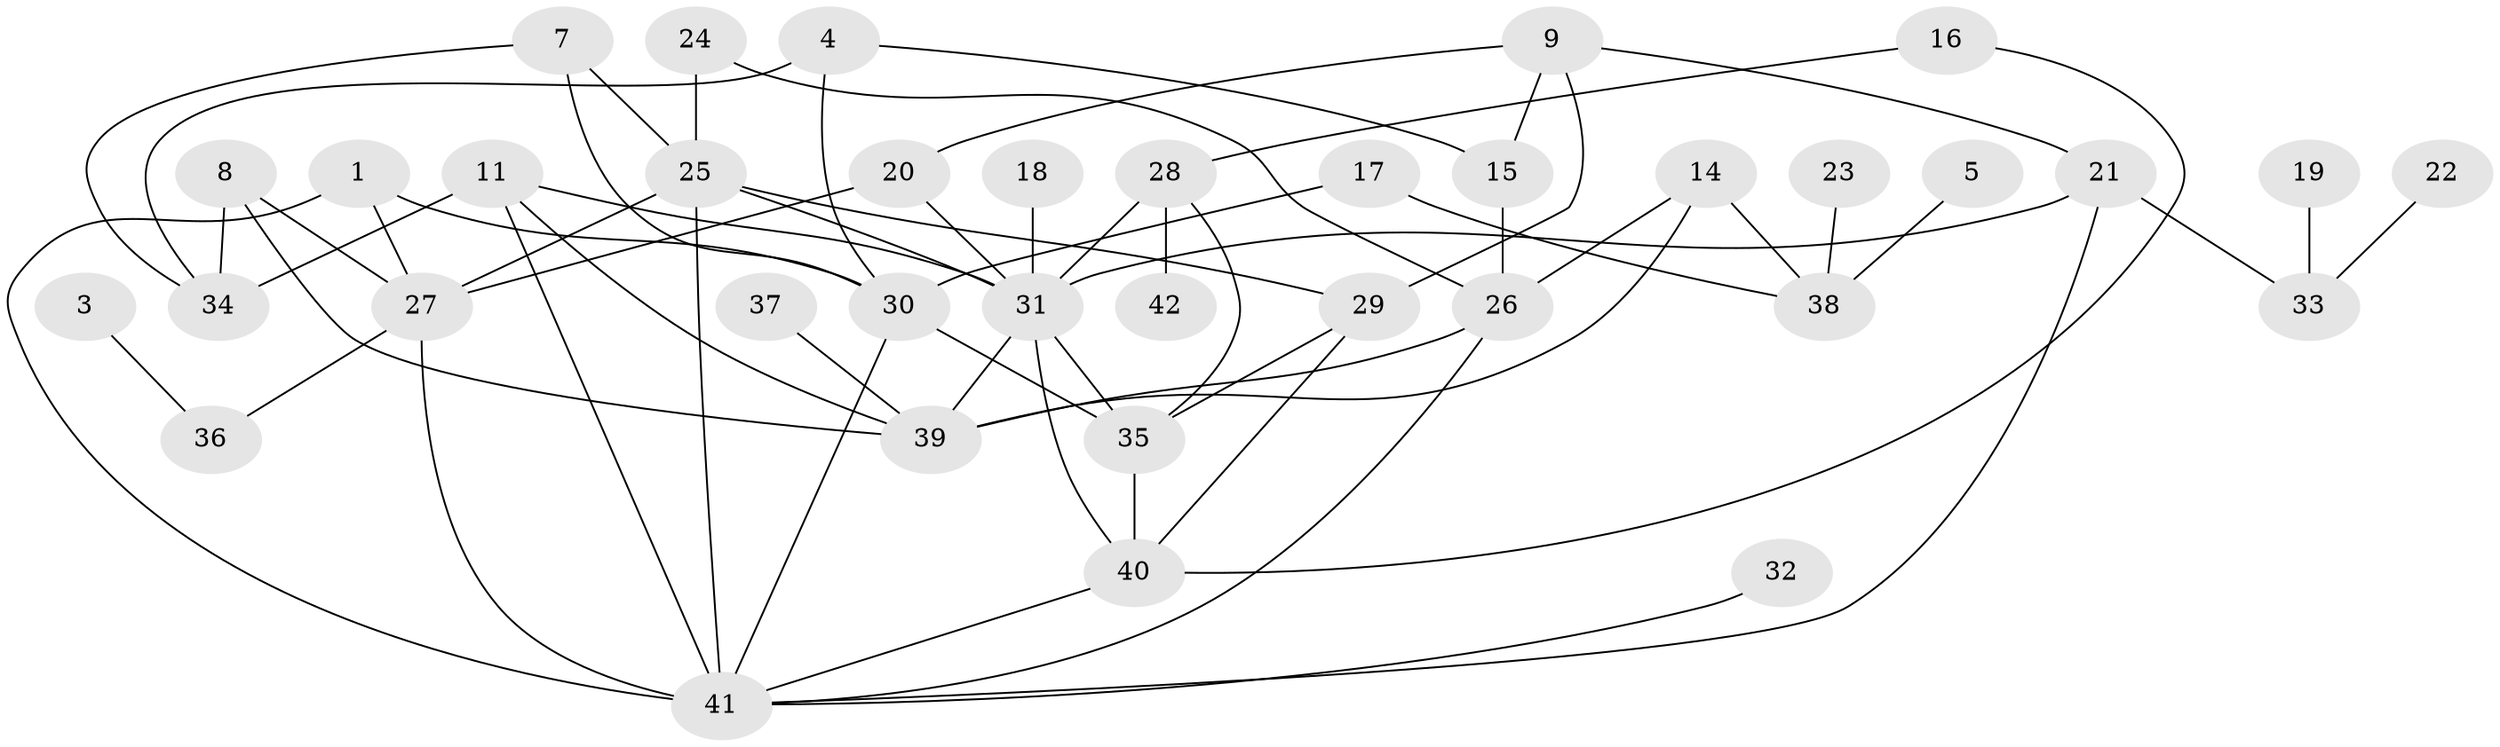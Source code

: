 // original degree distribution, {3: 0.30120481927710846, 2: 0.26506024096385544, 0: 0.060240963855421686, 4: 0.07228915662650602, 1: 0.1686746987951807, 5: 0.07228915662650602, 6: 0.024096385542168676, 7: 0.024096385542168676, 9: 0.012048192771084338}
// Generated by graph-tools (version 1.1) at 2025/25/03/09/25 03:25:14]
// undirected, 37 vertices, 63 edges
graph export_dot {
graph [start="1"]
  node [color=gray90,style=filled];
  1;
  3;
  4;
  5;
  7;
  8;
  9;
  11;
  14;
  15;
  16;
  17;
  18;
  19;
  20;
  21;
  22;
  23;
  24;
  25;
  26;
  27;
  28;
  29;
  30;
  31;
  32;
  33;
  34;
  35;
  36;
  37;
  38;
  39;
  40;
  41;
  42;
  1 -- 27 [weight=1.0];
  1 -- 30 [weight=1.0];
  1 -- 41 [weight=1.0];
  3 -- 36 [weight=1.0];
  4 -- 15 [weight=1.0];
  4 -- 30 [weight=1.0];
  4 -- 34 [weight=2.0];
  5 -- 38 [weight=1.0];
  7 -- 25 [weight=1.0];
  7 -- 30 [weight=1.0];
  7 -- 34 [weight=1.0];
  8 -- 27 [weight=1.0];
  8 -- 34 [weight=1.0];
  8 -- 39 [weight=1.0];
  9 -- 15 [weight=1.0];
  9 -- 20 [weight=1.0];
  9 -- 21 [weight=1.0];
  9 -- 29 [weight=1.0];
  11 -- 31 [weight=1.0];
  11 -- 34 [weight=1.0];
  11 -- 39 [weight=1.0];
  11 -- 41 [weight=1.0];
  14 -- 26 [weight=1.0];
  14 -- 38 [weight=1.0];
  14 -- 39 [weight=1.0];
  15 -- 26 [weight=1.0];
  16 -- 28 [weight=1.0];
  16 -- 40 [weight=1.0];
  17 -- 30 [weight=1.0];
  17 -- 38 [weight=1.0];
  18 -- 31 [weight=1.0];
  19 -- 33 [weight=1.0];
  20 -- 27 [weight=1.0];
  20 -- 31 [weight=1.0];
  21 -- 31 [weight=1.0];
  21 -- 33 [weight=1.0];
  21 -- 41 [weight=1.0];
  22 -- 33 [weight=1.0];
  23 -- 38 [weight=1.0];
  24 -- 25 [weight=1.0];
  24 -- 26 [weight=1.0];
  25 -- 27 [weight=1.0];
  25 -- 29 [weight=1.0];
  25 -- 31 [weight=1.0];
  25 -- 41 [weight=3.0];
  26 -- 39 [weight=1.0];
  26 -- 41 [weight=1.0];
  27 -- 36 [weight=1.0];
  27 -- 41 [weight=1.0];
  28 -- 31 [weight=1.0];
  28 -- 35 [weight=1.0];
  28 -- 42 [weight=1.0];
  29 -- 35 [weight=1.0];
  29 -- 40 [weight=1.0];
  30 -- 35 [weight=1.0];
  30 -- 41 [weight=2.0];
  31 -- 35 [weight=3.0];
  31 -- 39 [weight=2.0];
  31 -- 40 [weight=1.0];
  32 -- 41 [weight=1.0];
  35 -- 40 [weight=1.0];
  37 -- 39 [weight=1.0];
  40 -- 41 [weight=1.0];
}
